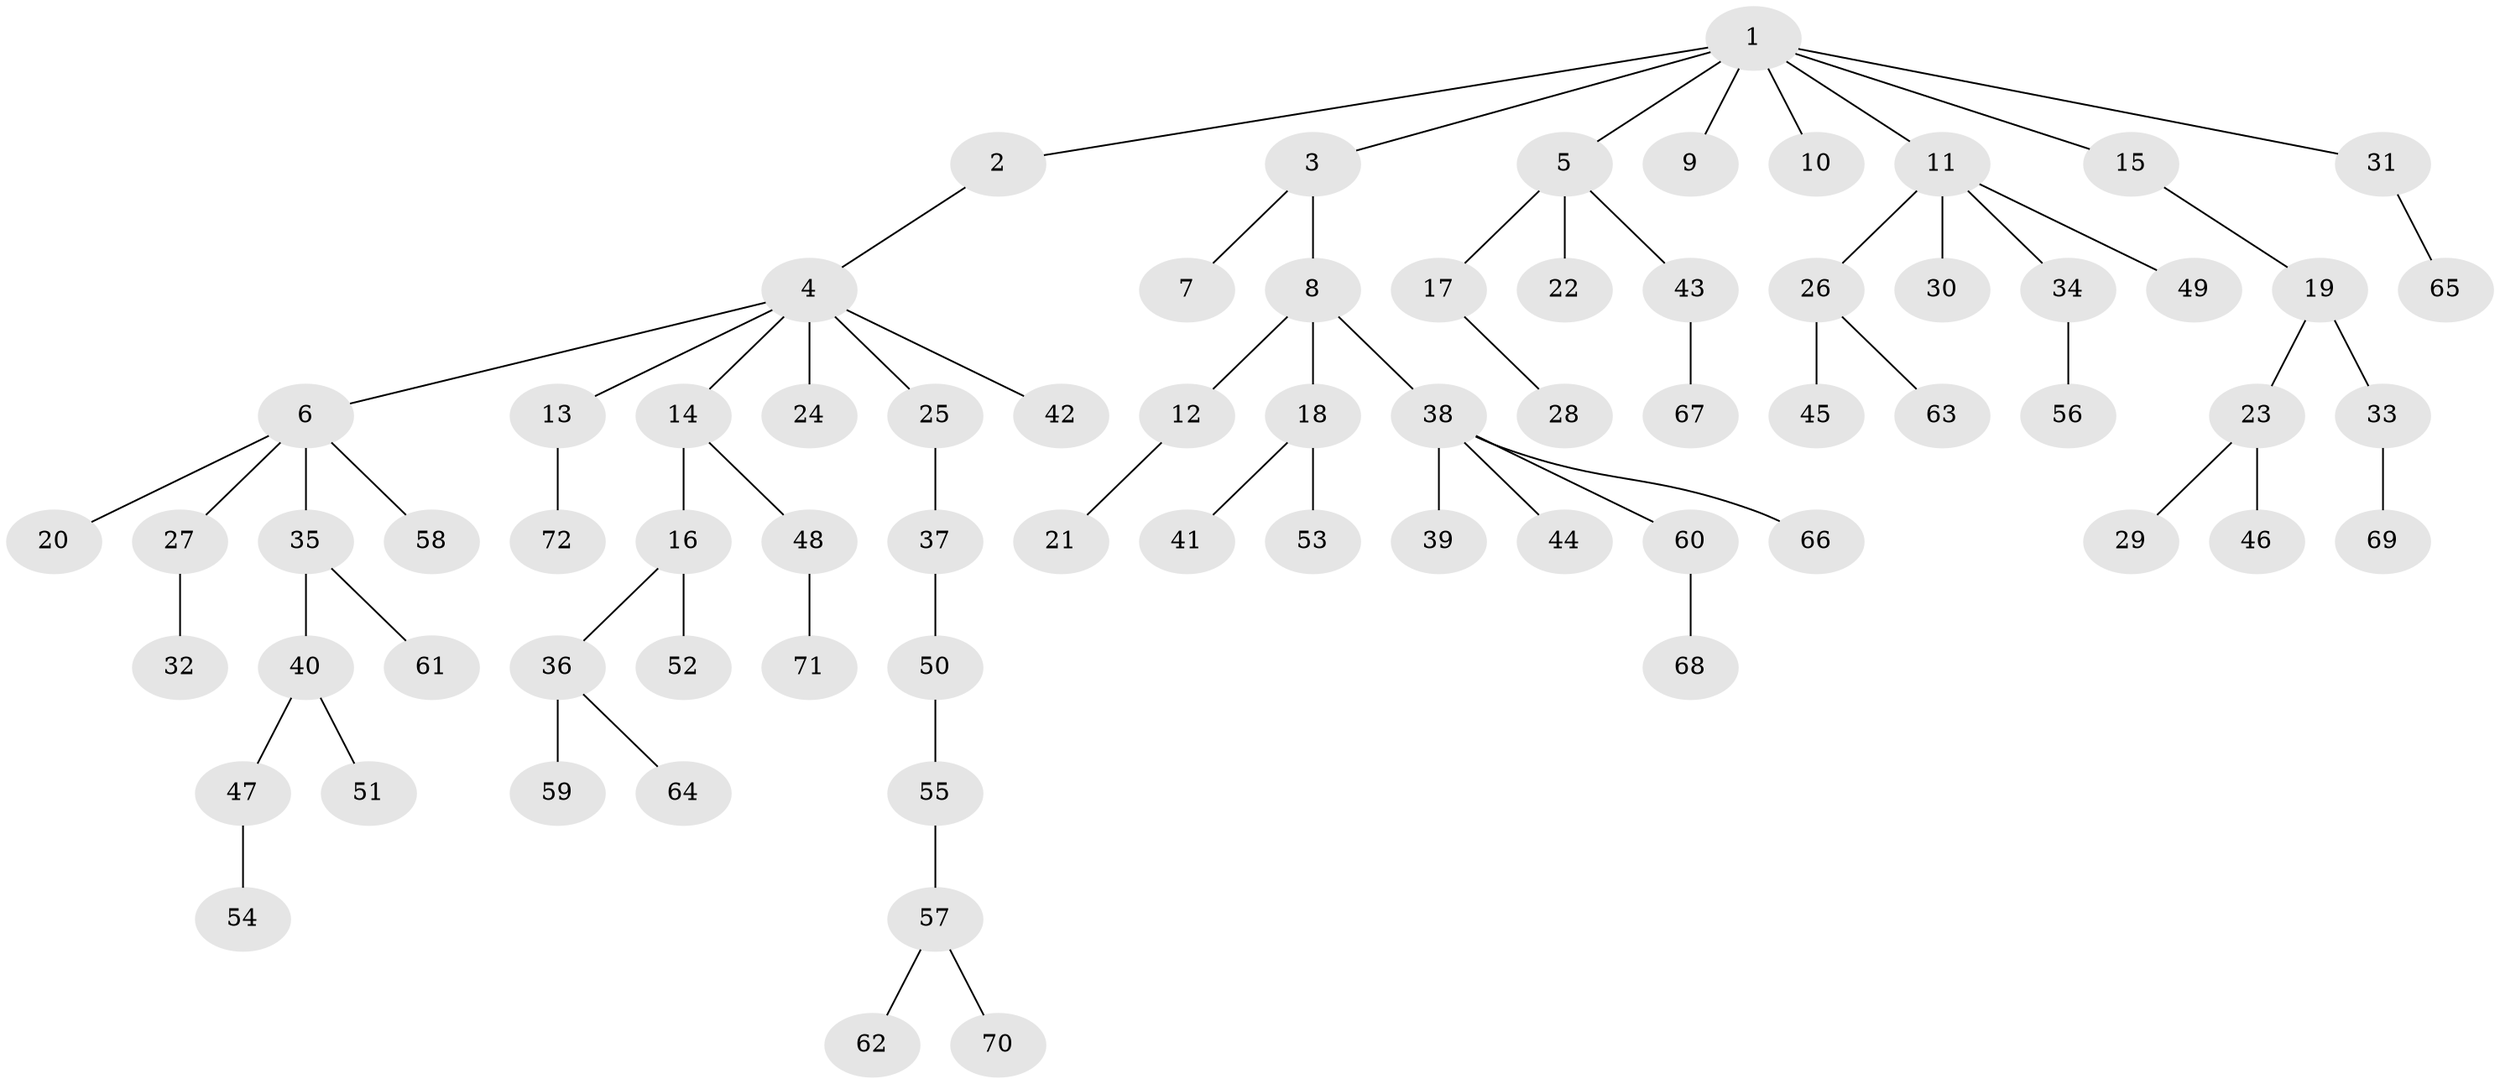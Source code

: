 // Generated by graph-tools (version 1.1) at 2025/50/03/09/25 03:50:18]
// undirected, 72 vertices, 71 edges
graph export_dot {
graph [start="1"]
  node [color=gray90,style=filled];
  1;
  2;
  3;
  4;
  5;
  6;
  7;
  8;
  9;
  10;
  11;
  12;
  13;
  14;
  15;
  16;
  17;
  18;
  19;
  20;
  21;
  22;
  23;
  24;
  25;
  26;
  27;
  28;
  29;
  30;
  31;
  32;
  33;
  34;
  35;
  36;
  37;
  38;
  39;
  40;
  41;
  42;
  43;
  44;
  45;
  46;
  47;
  48;
  49;
  50;
  51;
  52;
  53;
  54;
  55;
  56;
  57;
  58;
  59;
  60;
  61;
  62;
  63;
  64;
  65;
  66;
  67;
  68;
  69;
  70;
  71;
  72;
  1 -- 2;
  1 -- 3;
  1 -- 5;
  1 -- 9;
  1 -- 10;
  1 -- 11;
  1 -- 15;
  1 -- 31;
  2 -- 4;
  3 -- 7;
  3 -- 8;
  4 -- 6;
  4 -- 13;
  4 -- 14;
  4 -- 24;
  4 -- 25;
  4 -- 42;
  5 -- 17;
  5 -- 22;
  5 -- 43;
  6 -- 20;
  6 -- 27;
  6 -- 35;
  6 -- 58;
  8 -- 12;
  8 -- 18;
  8 -- 38;
  11 -- 26;
  11 -- 30;
  11 -- 34;
  11 -- 49;
  12 -- 21;
  13 -- 72;
  14 -- 16;
  14 -- 48;
  15 -- 19;
  16 -- 36;
  16 -- 52;
  17 -- 28;
  18 -- 41;
  18 -- 53;
  19 -- 23;
  19 -- 33;
  23 -- 29;
  23 -- 46;
  25 -- 37;
  26 -- 45;
  26 -- 63;
  27 -- 32;
  31 -- 65;
  33 -- 69;
  34 -- 56;
  35 -- 40;
  35 -- 61;
  36 -- 59;
  36 -- 64;
  37 -- 50;
  38 -- 39;
  38 -- 44;
  38 -- 60;
  38 -- 66;
  40 -- 47;
  40 -- 51;
  43 -- 67;
  47 -- 54;
  48 -- 71;
  50 -- 55;
  55 -- 57;
  57 -- 62;
  57 -- 70;
  60 -- 68;
}
